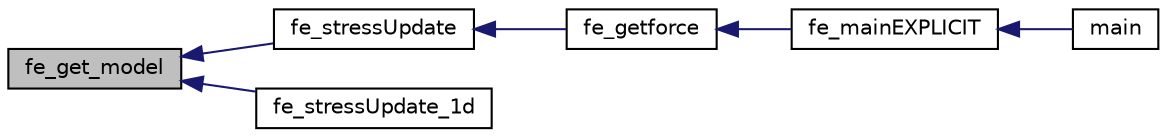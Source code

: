 digraph "fe_get_model"
{
  edge [fontname="Helvetica",fontsize="10",labelfontname="Helvetica",labelfontsize="10"];
  node [fontname="Helvetica",fontsize="10",shape=record];
  rankdir="LR";
  Node9 [label="fe_get_model",height=0.2,width=0.4,color="black", fillcolor="grey75", style="filled", fontcolor="black"];
  Node9 -> Node10 [dir="back",color="midnightblue",fontsize="10",style="solid",fontname="Helvetica"];
  Node10 [label="fe_stressUpdate",height=0.2,width=0.4,color="black", fillcolor="white", style="filled",URL="$fe__stress_update_8cpp.html#a7d0fd8cfef8b891901eb6f0f780fd9f2"];
  Node10 -> Node11 [dir="back",color="midnightblue",fontsize="10",style="solid",fontname="Helvetica"];
  Node11 [label="fe_getforce",height=0.2,width=0.4,color="black", fillcolor="white", style="filled",URL="$fe__getforce_8cpp.html#aa8f7f6d72c6b57c721b23a38e2e20fc5"];
  Node11 -> Node12 [dir="back",color="midnightblue",fontsize="10",style="solid",fontname="Helvetica"];
  Node12 [label="fe_mainEXPLICIT",height=0.2,width=0.4,color="black", fillcolor="white", style="filled",URL="$fe__main_e_x_p_l_i_c_i_t_8cpp.html#ab2f8704631ca6c23a453d1905efbb162",tooltip="This function carries out the explicit dynamic analysis of the FEM problem. "];
  Node12 -> Node13 [dir="back",color="midnightblue",fontsize="10",style="solid",fontname="Helvetica"];
  Node13 [label="main",height=0.2,width=0.4,color="black", fillcolor="white", style="filled",URL="$main_8cpp.html#ae66f6b31b5ad750f1fe042a706a4e3d4"];
  Node9 -> Node14 [dir="back",color="midnightblue",fontsize="10",style="solid",fontname="Helvetica"];
  Node14 [label="fe_stressUpdate_1d",height=0.2,width=0.4,color="black", fillcolor="white", style="filled",URL="$fe__stress_update_8cpp.html#a94c1b672863e28bc2c70d08726939929"];
}
